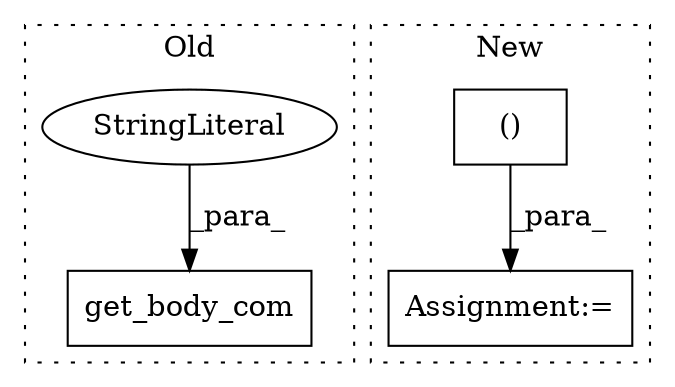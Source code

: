 digraph G {
subgraph cluster0 {
1 [label="get_body_com" a="32" s="5287,5306" l="13,1" shape="box"];
4 [label="StringLiteral" a="45" s="5300" l="6" shape="ellipse"];
label = "Old";
style="dotted";
}
subgraph cluster1 {
2 [label="()" a="106" s="5300" l="47" shape="box"];
3 [label="Assignment:=" a="7" s="5281" l="1" shape="box"];
label = "New";
style="dotted";
}
2 -> 3 [label="_para_"];
4 -> 1 [label="_para_"];
}